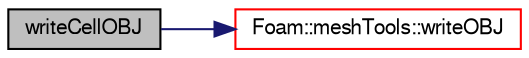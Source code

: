 digraph "writeCellOBJ"
{
  bgcolor="transparent";
  edge [fontname="FreeSans",fontsize="10",labelfontname="FreeSans",labelfontsize="10"];
  node [fontname="FreeSans",fontsize="10",shape=record];
  rankdir="LR";
  Node1 [label="writeCellOBJ",height=0.2,width=0.4,color="black", fillcolor="grey75", style="filled" fontcolor="black"];
  Node1 -> Node2 [color="midnightblue",fontsize="10",style="solid",fontname="FreeSans"];
  Node2 [label="Foam::meshTools::writeOBJ",height=0.2,width=0.4,color="red",URL="$a10290.html#afd76c6ccc8ee4a5957f0232218167c17",tooltip="Write obj representation of point. "];
}
